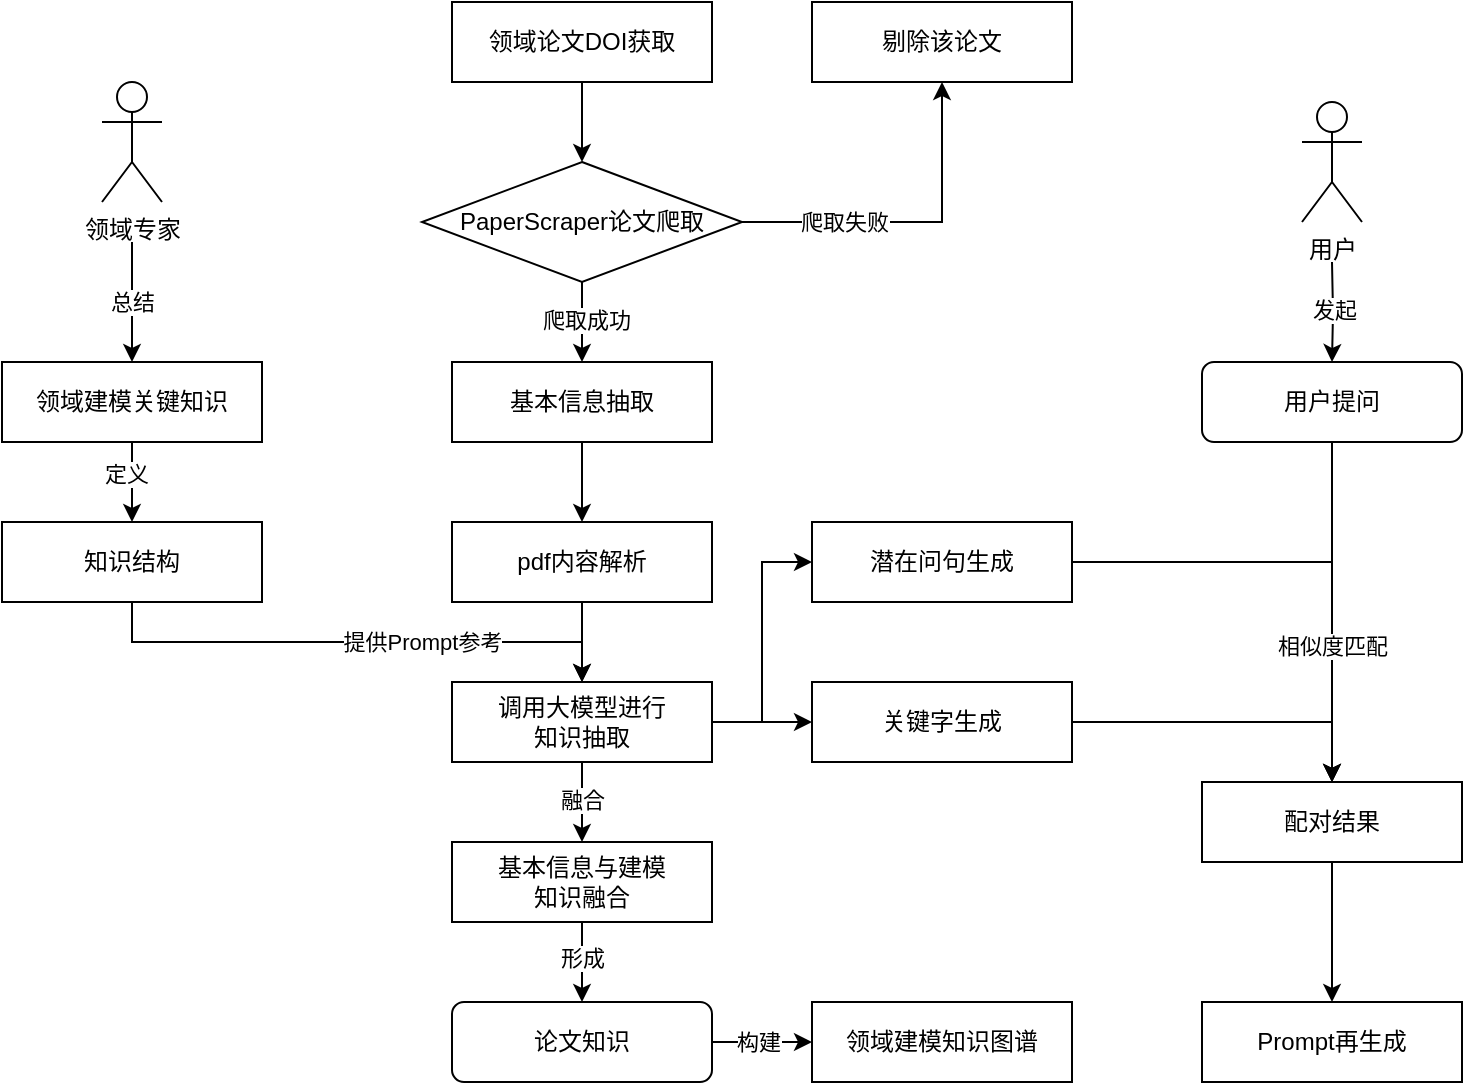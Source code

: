 <mxfile version="21.6.2" type="github">
  <diagram name="第 1 页" id="HLR3lCyB7G8IAte2ZGqh">
    <mxGraphModel dx="1018" dy="577" grid="1" gridSize="10" guides="1" tooltips="1" connect="1" arrows="1" fold="1" page="1" pageScale="1" pageWidth="827" pageHeight="1169" math="0" shadow="0">
      <root>
        <mxCell id="0" />
        <mxCell id="1" parent="0" />
        <mxCell id="OL6WubjxxKVYxVwTYQ4i-7" style="edgeStyle=orthogonalEdgeStyle;rounded=0;orthogonalLoop=1;jettySize=auto;html=1;exitX=0.5;exitY=1;exitDx=0;exitDy=0;entryX=0.5;entryY=0;entryDx=0;entryDy=0;" edge="1" parent="1" source="MFuD_3IndvZJSuWtwGo4-1" target="OL6WubjxxKVYxVwTYQ4i-2">
          <mxGeometry relative="1" as="geometry" />
        </mxCell>
        <mxCell id="MFuD_3IndvZJSuWtwGo4-1" value="领域论文DOI获取" style="rounded=0;whiteSpace=wrap;html=1;" parent="1" vertex="1">
          <mxGeometry x="275" y="50" width="130" height="40" as="geometry" />
        </mxCell>
        <mxCell id="OL6WubjxxKVYxVwTYQ4i-8" style="edgeStyle=orthogonalEdgeStyle;rounded=0;orthogonalLoop=1;jettySize=auto;html=1;exitX=0.5;exitY=1;exitDx=0;exitDy=0;entryX=0.5;entryY=0;entryDx=0;entryDy=0;" edge="1" parent="1" source="OL6WubjxxKVYxVwTYQ4i-2" target="OL6WubjxxKVYxVwTYQ4i-4">
          <mxGeometry relative="1" as="geometry" />
        </mxCell>
        <mxCell id="OL6WubjxxKVYxVwTYQ4i-10" value="爬取成功" style="edgeLabel;html=1;align=center;verticalAlign=middle;resizable=0;points=[];" vertex="1" connectable="0" parent="OL6WubjxxKVYxVwTYQ4i-8">
          <mxGeometry x="-0.05" y="2" relative="1" as="geometry">
            <mxPoint as="offset" />
          </mxGeometry>
        </mxCell>
        <mxCell id="OL6WubjxxKVYxVwTYQ4i-14" style="edgeStyle=orthogonalEdgeStyle;rounded=0;orthogonalLoop=1;jettySize=auto;html=1;exitX=1;exitY=0.5;exitDx=0;exitDy=0;entryX=0.5;entryY=1;entryDx=0;entryDy=0;" edge="1" parent="1" source="OL6WubjxxKVYxVwTYQ4i-2" target="OL6WubjxxKVYxVwTYQ4i-12">
          <mxGeometry relative="1" as="geometry" />
        </mxCell>
        <mxCell id="OL6WubjxxKVYxVwTYQ4i-15" value="爬取失败" style="edgeLabel;html=1;align=center;verticalAlign=middle;resizable=0;points=[];" vertex="1" connectable="0" parent="OL6WubjxxKVYxVwTYQ4i-14">
          <mxGeometry x="-0.427" y="-3" relative="1" as="geometry">
            <mxPoint x="2" y="-3" as="offset" />
          </mxGeometry>
        </mxCell>
        <mxCell id="OL6WubjxxKVYxVwTYQ4i-2" value="PaperScraper论文爬取" style="rhombus;whiteSpace=wrap;html=1;" vertex="1" parent="1">
          <mxGeometry x="260" y="130" width="160" height="60" as="geometry" />
        </mxCell>
        <mxCell id="OL6WubjxxKVYxVwTYQ4i-9" style="edgeStyle=orthogonalEdgeStyle;rounded=0;orthogonalLoop=1;jettySize=auto;html=1;exitX=0.5;exitY=1;exitDx=0;exitDy=0;entryX=0.5;entryY=0;entryDx=0;entryDy=0;" edge="1" parent="1" source="OL6WubjxxKVYxVwTYQ4i-4" target="OL6WubjxxKVYxVwTYQ4i-6">
          <mxGeometry relative="1" as="geometry" />
        </mxCell>
        <mxCell id="OL6WubjxxKVYxVwTYQ4i-4" value="基本信息抽取" style="rounded=0;whiteSpace=wrap;html=1;" vertex="1" parent="1">
          <mxGeometry x="275" y="230" width="130" height="40" as="geometry" />
        </mxCell>
        <mxCell id="OL6WubjxxKVYxVwTYQ4i-25" style="edgeStyle=orthogonalEdgeStyle;rounded=0;orthogonalLoop=1;jettySize=auto;html=1;exitX=0.5;exitY=1;exitDx=0;exitDy=0;entryX=0.5;entryY=0;entryDx=0;entryDy=0;" edge="1" parent="1" source="OL6WubjxxKVYxVwTYQ4i-6" target="OL6WubjxxKVYxVwTYQ4i-16">
          <mxGeometry relative="1" as="geometry" />
        </mxCell>
        <mxCell id="OL6WubjxxKVYxVwTYQ4i-6" value="pdf内容解析" style="rounded=0;whiteSpace=wrap;html=1;" vertex="1" parent="1">
          <mxGeometry x="275" y="310" width="130" height="40" as="geometry" />
        </mxCell>
        <mxCell id="OL6WubjxxKVYxVwTYQ4i-12" value="剔除该论文" style="rounded=0;whiteSpace=wrap;html=1;" vertex="1" parent="1">
          <mxGeometry x="455" y="50" width="130" height="40" as="geometry" />
        </mxCell>
        <mxCell id="OL6WubjxxKVYxVwTYQ4i-28" style="edgeStyle=orthogonalEdgeStyle;rounded=0;orthogonalLoop=1;jettySize=auto;html=1;exitX=0.5;exitY=1;exitDx=0;exitDy=0;entryX=0.5;entryY=0;entryDx=0;entryDy=0;" edge="1" parent="1" source="OL6WubjxxKVYxVwTYQ4i-16" target="OL6WubjxxKVYxVwTYQ4i-17">
          <mxGeometry relative="1" as="geometry" />
        </mxCell>
        <mxCell id="OL6WubjxxKVYxVwTYQ4i-29" value="融合" style="edgeLabel;html=1;align=center;verticalAlign=middle;resizable=0;points=[];" vertex="1" connectable="0" parent="OL6WubjxxKVYxVwTYQ4i-28">
          <mxGeometry x="-0.078" y="-2" relative="1" as="geometry">
            <mxPoint x="2" as="offset" />
          </mxGeometry>
        </mxCell>
        <mxCell id="OL6WubjxxKVYxVwTYQ4i-49" style="edgeStyle=orthogonalEdgeStyle;rounded=0;orthogonalLoop=1;jettySize=auto;html=1;entryX=0;entryY=0.5;entryDx=0;entryDy=0;" edge="1" parent="1" source="OL6WubjxxKVYxVwTYQ4i-16" target="OL6WubjxxKVYxVwTYQ4i-48">
          <mxGeometry relative="1" as="geometry">
            <Array as="points">
              <mxPoint x="430" y="410" />
              <mxPoint x="430" y="330" />
            </Array>
          </mxGeometry>
        </mxCell>
        <mxCell id="OL6WubjxxKVYxVwTYQ4i-50" style="edgeStyle=orthogonalEdgeStyle;rounded=0;orthogonalLoop=1;jettySize=auto;html=1;exitX=1;exitY=0.5;exitDx=0;exitDy=0;entryX=0;entryY=0.5;entryDx=0;entryDy=0;" edge="1" parent="1" source="OL6WubjxxKVYxVwTYQ4i-16" target="OL6WubjxxKVYxVwTYQ4i-47">
          <mxGeometry relative="1" as="geometry" />
        </mxCell>
        <mxCell id="OL6WubjxxKVYxVwTYQ4i-16" value="调用大模型进行&lt;br&gt;知识抽取" style="rounded=0;whiteSpace=wrap;html=1;" vertex="1" parent="1">
          <mxGeometry x="275" y="390" width="130" height="40" as="geometry" />
        </mxCell>
        <mxCell id="OL6WubjxxKVYxVwTYQ4i-32" style="edgeStyle=orthogonalEdgeStyle;rounded=0;orthogonalLoop=1;jettySize=auto;html=1;exitX=0.5;exitY=1;exitDx=0;exitDy=0;entryX=0.5;entryY=0;entryDx=0;entryDy=0;" edge="1" parent="1" source="OL6WubjxxKVYxVwTYQ4i-17" target="OL6WubjxxKVYxVwTYQ4i-31">
          <mxGeometry relative="1" as="geometry" />
        </mxCell>
        <mxCell id="OL6WubjxxKVYxVwTYQ4i-33" value="形成" style="edgeLabel;html=1;align=center;verticalAlign=middle;resizable=0;points=[];" vertex="1" connectable="0" parent="OL6WubjxxKVYxVwTYQ4i-32">
          <mxGeometry x="-0.128" y="-1" relative="1" as="geometry">
            <mxPoint x="1" as="offset" />
          </mxGeometry>
        </mxCell>
        <mxCell id="OL6WubjxxKVYxVwTYQ4i-17" value="基本信息与建模&lt;br&gt;知识融合" style="rounded=0;whiteSpace=wrap;html=1;" vertex="1" parent="1">
          <mxGeometry x="275" y="470" width="130" height="40" as="geometry" />
        </mxCell>
        <mxCell id="OL6WubjxxKVYxVwTYQ4i-21" style="edgeStyle=orthogonalEdgeStyle;rounded=0;orthogonalLoop=1;jettySize=auto;html=1;entryX=0.5;entryY=0;entryDx=0;entryDy=0;" edge="1" parent="1" target="OL6WubjxxKVYxVwTYQ4i-19">
          <mxGeometry relative="1" as="geometry">
            <mxPoint x="115" y="170" as="sourcePoint" />
            <Array as="points">
              <mxPoint x="115" y="220" />
              <mxPoint x="115" y="220" />
            </Array>
          </mxGeometry>
        </mxCell>
        <mxCell id="OL6WubjxxKVYxVwTYQ4i-37" value="总结" style="edgeLabel;html=1;align=center;verticalAlign=middle;resizable=0;points=[];" vertex="1" connectable="0" parent="OL6WubjxxKVYxVwTYQ4i-21">
          <mxGeometry x="0.425" y="4" relative="1" as="geometry">
            <mxPoint x="-4" y="-13" as="offset" />
          </mxGeometry>
        </mxCell>
        <mxCell id="OL6WubjxxKVYxVwTYQ4i-22" style="edgeStyle=orthogonalEdgeStyle;rounded=0;orthogonalLoop=1;jettySize=auto;html=1;exitX=0.5;exitY=1;exitDx=0;exitDy=0;entryX=0.5;entryY=0;entryDx=0;entryDy=0;" edge="1" parent="1" source="OL6WubjxxKVYxVwTYQ4i-19" target="OL6WubjxxKVYxVwTYQ4i-20">
          <mxGeometry relative="1" as="geometry" />
        </mxCell>
        <mxCell id="OL6WubjxxKVYxVwTYQ4i-24" value="定义" style="edgeLabel;html=1;align=center;verticalAlign=middle;resizable=0;points=[];" vertex="1" connectable="0" parent="OL6WubjxxKVYxVwTYQ4i-22">
          <mxGeometry x="-0.228" y="-3" relative="1" as="geometry">
            <mxPoint as="offset" />
          </mxGeometry>
        </mxCell>
        <mxCell id="OL6WubjxxKVYxVwTYQ4i-19" value="领域建模关键知识" style="rounded=0;whiteSpace=wrap;html=1;" vertex="1" parent="1">
          <mxGeometry x="50" y="230" width="130" height="40" as="geometry" />
        </mxCell>
        <mxCell id="OL6WubjxxKVYxVwTYQ4i-39" style="edgeStyle=orthogonalEdgeStyle;rounded=0;orthogonalLoop=1;jettySize=auto;html=1;exitX=0.5;exitY=1;exitDx=0;exitDy=0;entryX=0.5;entryY=0;entryDx=0;entryDy=0;" edge="1" parent="1" source="OL6WubjxxKVYxVwTYQ4i-20" target="OL6WubjxxKVYxVwTYQ4i-16">
          <mxGeometry relative="1" as="geometry" />
        </mxCell>
        <mxCell id="OL6WubjxxKVYxVwTYQ4i-41" value="提供Prompt参考" style="edgeLabel;html=1;align=center;verticalAlign=middle;resizable=0;points=[];" vertex="1" connectable="0" parent="OL6WubjxxKVYxVwTYQ4i-39">
          <mxGeometry x="0.314" y="2" relative="1" as="geometry">
            <mxPoint x="-9" y="2" as="offset" />
          </mxGeometry>
        </mxCell>
        <mxCell id="OL6WubjxxKVYxVwTYQ4i-20" value="知识结构" style="rounded=0;whiteSpace=wrap;html=1;" vertex="1" parent="1">
          <mxGeometry x="50" y="310" width="130" height="40" as="geometry" />
        </mxCell>
        <mxCell id="OL6WubjxxKVYxVwTYQ4i-66" style="edgeStyle=orthogonalEdgeStyle;rounded=0;orthogonalLoop=1;jettySize=auto;html=1;exitX=1;exitY=0.5;exitDx=0;exitDy=0;entryX=0;entryY=0.5;entryDx=0;entryDy=0;" edge="1" parent="1" source="OL6WubjxxKVYxVwTYQ4i-31" target="OL6WubjxxKVYxVwTYQ4i-42">
          <mxGeometry relative="1" as="geometry" />
        </mxCell>
        <mxCell id="OL6WubjxxKVYxVwTYQ4i-67" value="构建" style="edgeLabel;html=1;align=center;verticalAlign=middle;resizable=0;points=[];" vertex="1" connectable="0" parent="OL6WubjxxKVYxVwTYQ4i-66">
          <mxGeometry x="-0.083" relative="1" as="geometry">
            <mxPoint as="offset" />
          </mxGeometry>
        </mxCell>
        <mxCell id="OL6WubjxxKVYxVwTYQ4i-31" value="论文知识" style="rounded=1;whiteSpace=wrap;html=1;" vertex="1" parent="1">
          <mxGeometry x="275" y="550" width="130" height="40" as="geometry" />
        </mxCell>
        <mxCell id="OL6WubjxxKVYxVwTYQ4i-34" value="领域专家" style="shape=umlActor;verticalLabelPosition=bottom;verticalAlign=top;html=1;outlineConnect=0;" vertex="1" parent="1">
          <mxGeometry x="100" y="90" width="30" height="60" as="geometry" />
        </mxCell>
        <mxCell id="OL6WubjxxKVYxVwTYQ4i-42" value="领域建模知识图谱" style="rounded=0;whiteSpace=wrap;html=1;" vertex="1" parent="1">
          <mxGeometry x="455" y="550" width="130" height="40" as="geometry" />
        </mxCell>
        <mxCell id="OL6WubjxxKVYxVwTYQ4i-61" style="edgeStyle=orthogonalEdgeStyle;rounded=0;orthogonalLoop=1;jettySize=auto;html=1;exitX=1;exitY=0.5;exitDx=0;exitDy=0;entryX=0.5;entryY=0;entryDx=0;entryDy=0;" edge="1" parent="1" source="OL6WubjxxKVYxVwTYQ4i-47" target="OL6WubjxxKVYxVwTYQ4i-58">
          <mxGeometry relative="1" as="geometry" />
        </mxCell>
        <mxCell id="OL6WubjxxKVYxVwTYQ4i-47" value="关键字生成" style="rounded=0;whiteSpace=wrap;html=1;" vertex="1" parent="1">
          <mxGeometry x="455" y="390" width="130" height="40" as="geometry" />
        </mxCell>
        <mxCell id="OL6WubjxxKVYxVwTYQ4i-62" style="edgeStyle=orthogonalEdgeStyle;rounded=0;orthogonalLoop=1;jettySize=auto;html=1;exitX=1;exitY=0.5;exitDx=0;exitDy=0;entryX=0.5;entryY=0;entryDx=0;entryDy=0;" edge="1" parent="1" source="OL6WubjxxKVYxVwTYQ4i-48" target="OL6WubjxxKVYxVwTYQ4i-58">
          <mxGeometry relative="1" as="geometry" />
        </mxCell>
        <mxCell id="OL6WubjxxKVYxVwTYQ4i-48" value="潜在问句生成" style="rounded=0;whiteSpace=wrap;html=1;" vertex="1" parent="1">
          <mxGeometry x="455" y="310" width="130" height="40" as="geometry" />
        </mxCell>
        <mxCell id="OL6WubjxxKVYxVwTYQ4i-55" style="edgeStyle=orthogonalEdgeStyle;rounded=0;orthogonalLoop=1;jettySize=auto;html=1;" edge="1" parent="1" target="OL6WubjxxKVYxVwTYQ4i-54">
          <mxGeometry relative="1" as="geometry">
            <mxPoint x="715" y="180" as="sourcePoint" />
          </mxGeometry>
        </mxCell>
        <mxCell id="OL6WubjxxKVYxVwTYQ4i-56" value="发起" style="edgeLabel;html=1;align=center;verticalAlign=middle;resizable=0;points=[];" vertex="1" connectable="0" parent="OL6WubjxxKVYxVwTYQ4i-55">
          <mxGeometry x="-0.079" y="3" relative="1" as="geometry">
            <mxPoint x="-3" as="offset" />
          </mxGeometry>
        </mxCell>
        <mxCell id="OL6WubjxxKVYxVwTYQ4i-52" value="用户" style="shape=umlActor;verticalLabelPosition=bottom;verticalAlign=top;html=1;outlineConnect=0;" vertex="1" parent="1">
          <mxGeometry x="700" y="100" width="30" height="60" as="geometry" />
        </mxCell>
        <mxCell id="OL6WubjxxKVYxVwTYQ4i-59" style="edgeStyle=orthogonalEdgeStyle;rounded=0;orthogonalLoop=1;jettySize=auto;html=1;exitX=0.5;exitY=1;exitDx=0;exitDy=0;entryX=0.5;entryY=0;entryDx=0;entryDy=0;" edge="1" parent="1" source="OL6WubjxxKVYxVwTYQ4i-54" target="OL6WubjxxKVYxVwTYQ4i-58">
          <mxGeometry relative="1" as="geometry" />
        </mxCell>
        <mxCell id="OL6WubjxxKVYxVwTYQ4i-63" value="相似度匹配" style="edgeLabel;html=1;align=center;verticalAlign=middle;resizable=0;points=[];" vertex="1" connectable="0" parent="OL6WubjxxKVYxVwTYQ4i-59">
          <mxGeometry x="0.194" relative="1" as="geometry">
            <mxPoint as="offset" />
          </mxGeometry>
        </mxCell>
        <mxCell id="OL6WubjxxKVYxVwTYQ4i-54" value="用户提问" style="rounded=1;whiteSpace=wrap;html=1;" vertex="1" parent="1">
          <mxGeometry x="650" y="230" width="130" height="40" as="geometry" />
        </mxCell>
        <mxCell id="OL6WubjxxKVYxVwTYQ4i-65" style="edgeStyle=orthogonalEdgeStyle;rounded=0;orthogonalLoop=1;jettySize=auto;html=1;exitX=0.5;exitY=1;exitDx=0;exitDy=0;" edge="1" parent="1" source="OL6WubjxxKVYxVwTYQ4i-58" target="OL6WubjxxKVYxVwTYQ4i-64">
          <mxGeometry relative="1" as="geometry" />
        </mxCell>
        <mxCell id="OL6WubjxxKVYxVwTYQ4i-58" value="配对结果" style="rounded=0;whiteSpace=wrap;html=1;" vertex="1" parent="1">
          <mxGeometry x="650" y="440" width="130" height="40" as="geometry" />
        </mxCell>
        <mxCell id="OL6WubjxxKVYxVwTYQ4i-64" value="Prompt再生成" style="rounded=0;whiteSpace=wrap;html=1;" vertex="1" parent="1">
          <mxGeometry x="650" y="550" width="130" height="40" as="geometry" />
        </mxCell>
      </root>
    </mxGraphModel>
  </diagram>
</mxfile>
